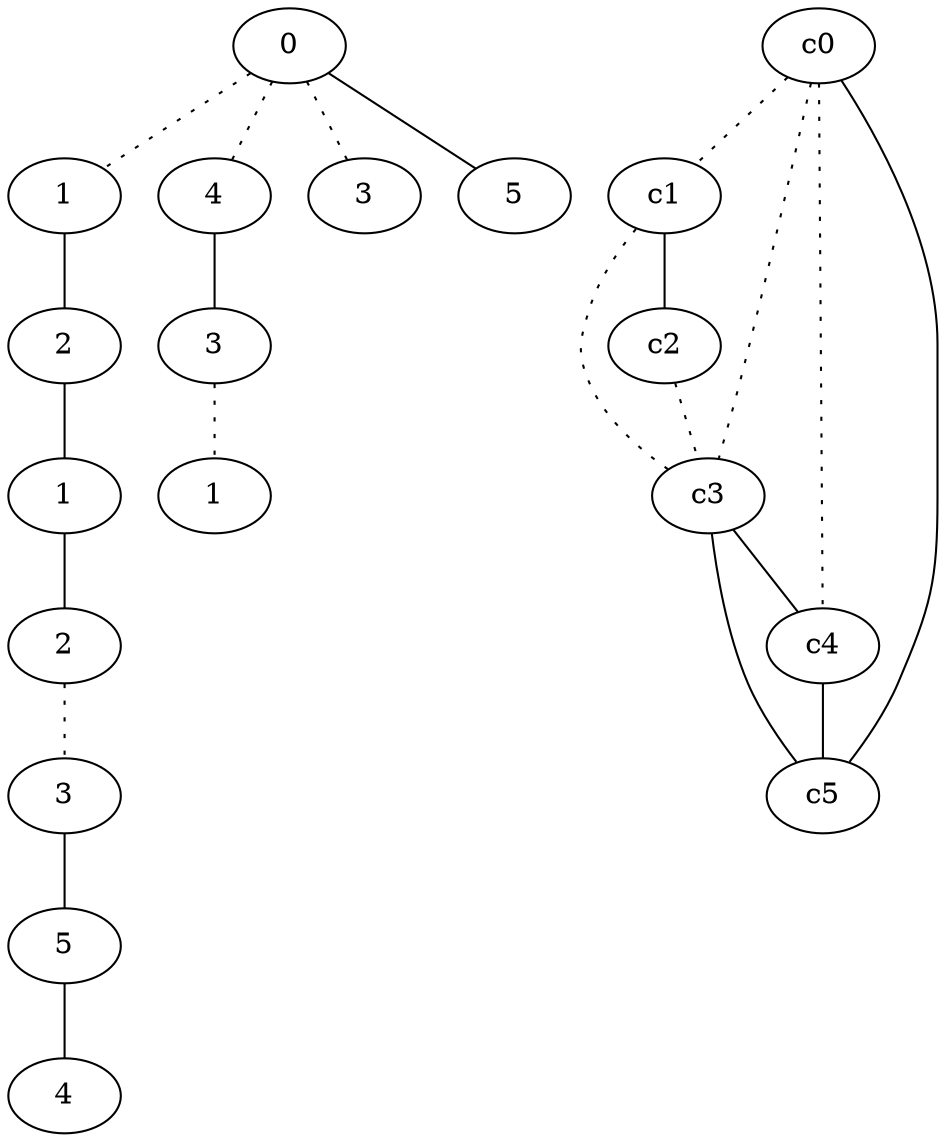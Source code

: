 graph {
a0[label=0];
a1[label=1];
a2[label=2];
a3[label=1];
a4[label=2];
a5[label=3];
a6[label=5];
a7[label=4];
a8[label=4];
a9[label=3];
a10[label=1];
a11[label=3];
a12[label=5];
a0 -- a1 [style=dotted];
a0 -- a8 [style=dotted];
a0 -- a11 [style=dotted];
a0 -- a12;
a1 -- a2;
a2 -- a3;
a3 -- a4;
a4 -- a5 [style=dotted];
a5 -- a6;
a6 -- a7;
a8 -- a9;
a9 -- a10 [style=dotted];
c0 -- c1 [style=dotted];
c0 -- c3 [style=dotted];
c0 -- c4 [style=dotted];
c0 -- c5;
c1 -- c2;
c1 -- c3 [style=dotted];
c2 -- c3 [style=dotted];
c3 -- c4;
c3 -- c5;
c4 -- c5;
}
